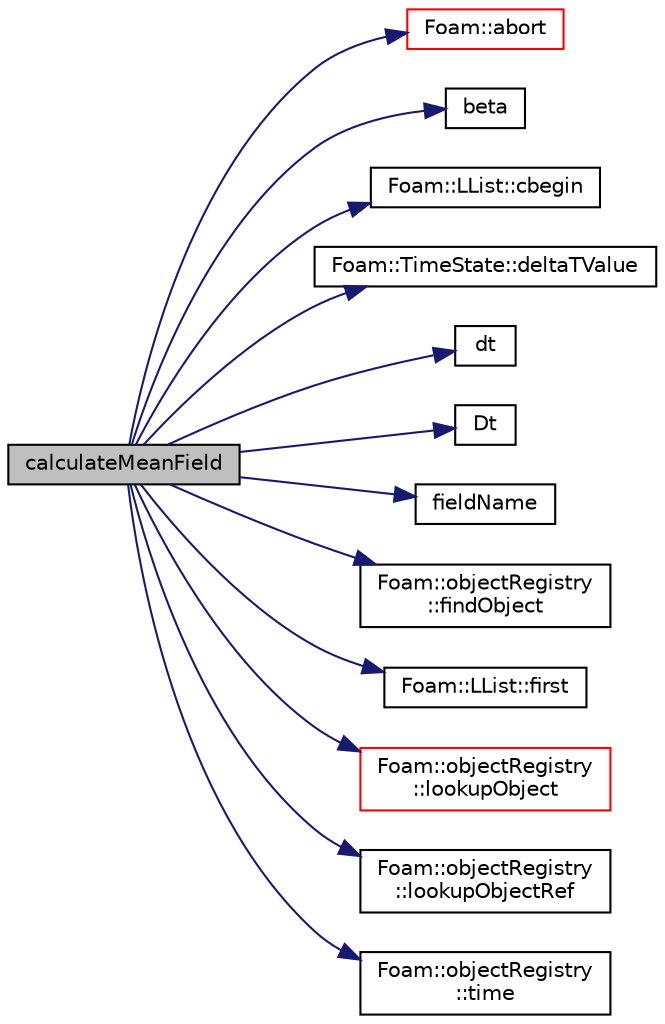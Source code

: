 digraph "calculateMeanField"
{
  bgcolor="transparent";
  edge [fontname="Helvetica",fontsize="10",labelfontname="Helvetica",labelfontsize="10"];
  node [fontname="Helvetica",fontsize="10",shape=record];
  rankdir="LR";
  Node1 [label="calculateMeanField",height=0.2,width=0.4,color="black", fillcolor="grey75", style="filled" fontcolor="black"];
  Node1 -> Node2 [color="midnightblue",fontsize="10",style="solid",fontname="Helvetica"];
  Node2 [label="Foam::abort",height=0.2,width=0.4,color="red",URL="$namespaceFoam.html#a447107a607d03e417307c203fa5fb44b"];
  Node1 -> Node3 [color="midnightblue",fontsize="10",style="solid",fontname="Helvetica"];
  Node3 [label="beta",height=0.2,width=0.4,color="black",URL="$solvers_2heatTransfer_2buoyantBoussinesqSimpleFoam_2readTransportProperties_8H.html#a7f7bcc92fa37329ef6b25b3a843cb8ba"];
  Node1 -> Node4 [color="midnightblue",fontsize="10",style="solid",fontname="Helvetica"];
  Node4 [label="Foam::LList::cbegin",height=0.2,width=0.4,color="black",URL="$classFoam_1_1LList.html#abcbe5a8d1c228764829c9826cfe48910",tooltip="Iterator to first item in list with const access. "];
  Node1 -> Node5 [color="midnightblue",fontsize="10",style="solid",fontname="Helvetica"];
  Node5 [label="Foam::TimeState::deltaTValue",height=0.2,width=0.4,color="black",URL="$classFoam_1_1TimeState.html#a1508533903ff59ee99b4f85c41bb6ad5",tooltip="Return time step value. "];
  Node1 -> Node6 [color="midnightblue",fontsize="10",style="solid",fontname="Helvetica"];
  Node6 [label="dt",height=0.2,width=0.4,color="black",URL="$classFoam_1_1functionObjects_1_1fieldAverageItem.html#a0adc909d415f5fd33be69284d8282d28",tooltip="Return the current time interval. "];
  Node1 -> Node7 [color="midnightblue",fontsize="10",style="solid",fontname="Helvetica"];
  Node7 [label="Dt",height=0.2,width=0.4,color="black",URL="$classFoam_1_1functionObjects_1_1fieldAverageItem.html#a25eae40935099bce25df6795c84e50c6",tooltip="Return the total time interval. "];
  Node1 -> Node8 [color="midnightblue",fontsize="10",style="solid",fontname="Helvetica"];
  Node8 [label="fieldName",height=0.2,width=0.4,color="black",URL="$classFoam_1_1functionObjects_1_1fieldAverageItem.html#a640df1149048f7e9b2482d44db62c0f0",tooltip="Return const access to the field name. "];
  Node1 -> Node9 [color="midnightblue",fontsize="10",style="solid",fontname="Helvetica"];
  Node9 [label="Foam::objectRegistry\l::findObject",height=0.2,width=0.4,color="black",URL="$classFoam_1_1objectRegistry.html#a0f87f2f85d5e4e14e14c9c9f95a15296",tooltip="Return const pointer to the object of the given Type. "];
  Node1 -> Node10 [color="midnightblue",fontsize="10",style="solid",fontname="Helvetica"];
  Node10 [label="Foam::LList::first",height=0.2,width=0.4,color="black",URL="$classFoam_1_1LList.html#aebab7630c4fe77a3cdf468262c55395e",tooltip="The first entry in the list. "];
  Node1 -> Node11 [color="midnightblue",fontsize="10",style="solid",fontname="Helvetica"];
  Node11 [label="Foam::objectRegistry\l::lookupObject",height=0.2,width=0.4,color="red",URL="$classFoam_1_1objectRegistry.html#a406f76006058a5b9afd4b0882dd2b6fb",tooltip="Lookup and return const reference to the object of the given Type. Fatal if not found or the wrong ty..."];
  Node1 -> Node12 [color="midnightblue",fontsize="10",style="solid",fontname="Helvetica"];
  Node12 [label="Foam::objectRegistry\l::lookupObjectRef",height=0.2,width=0.4,color="black",URL="$classFoam_1_1objectRegistry.html#a138ff0e2608c8e67180adb22864160b4",tooltip="Lookup and return non-const reference to the object of the given Type. Fatal if not found or the wron..."];
  Node1 -> Node13 [color="midnightblue",fontsize="10",style="solid",fontname="Helvetica"];
  Node13 [label="Foam::objectRegistry\l::time",height=0.2,width=0.4,color="black",URL="$classFoam_1_1objectRegistry.html#a48fcf6de2789aff6b430b5fc1a05693f",tooltip="Return time. "];
}
